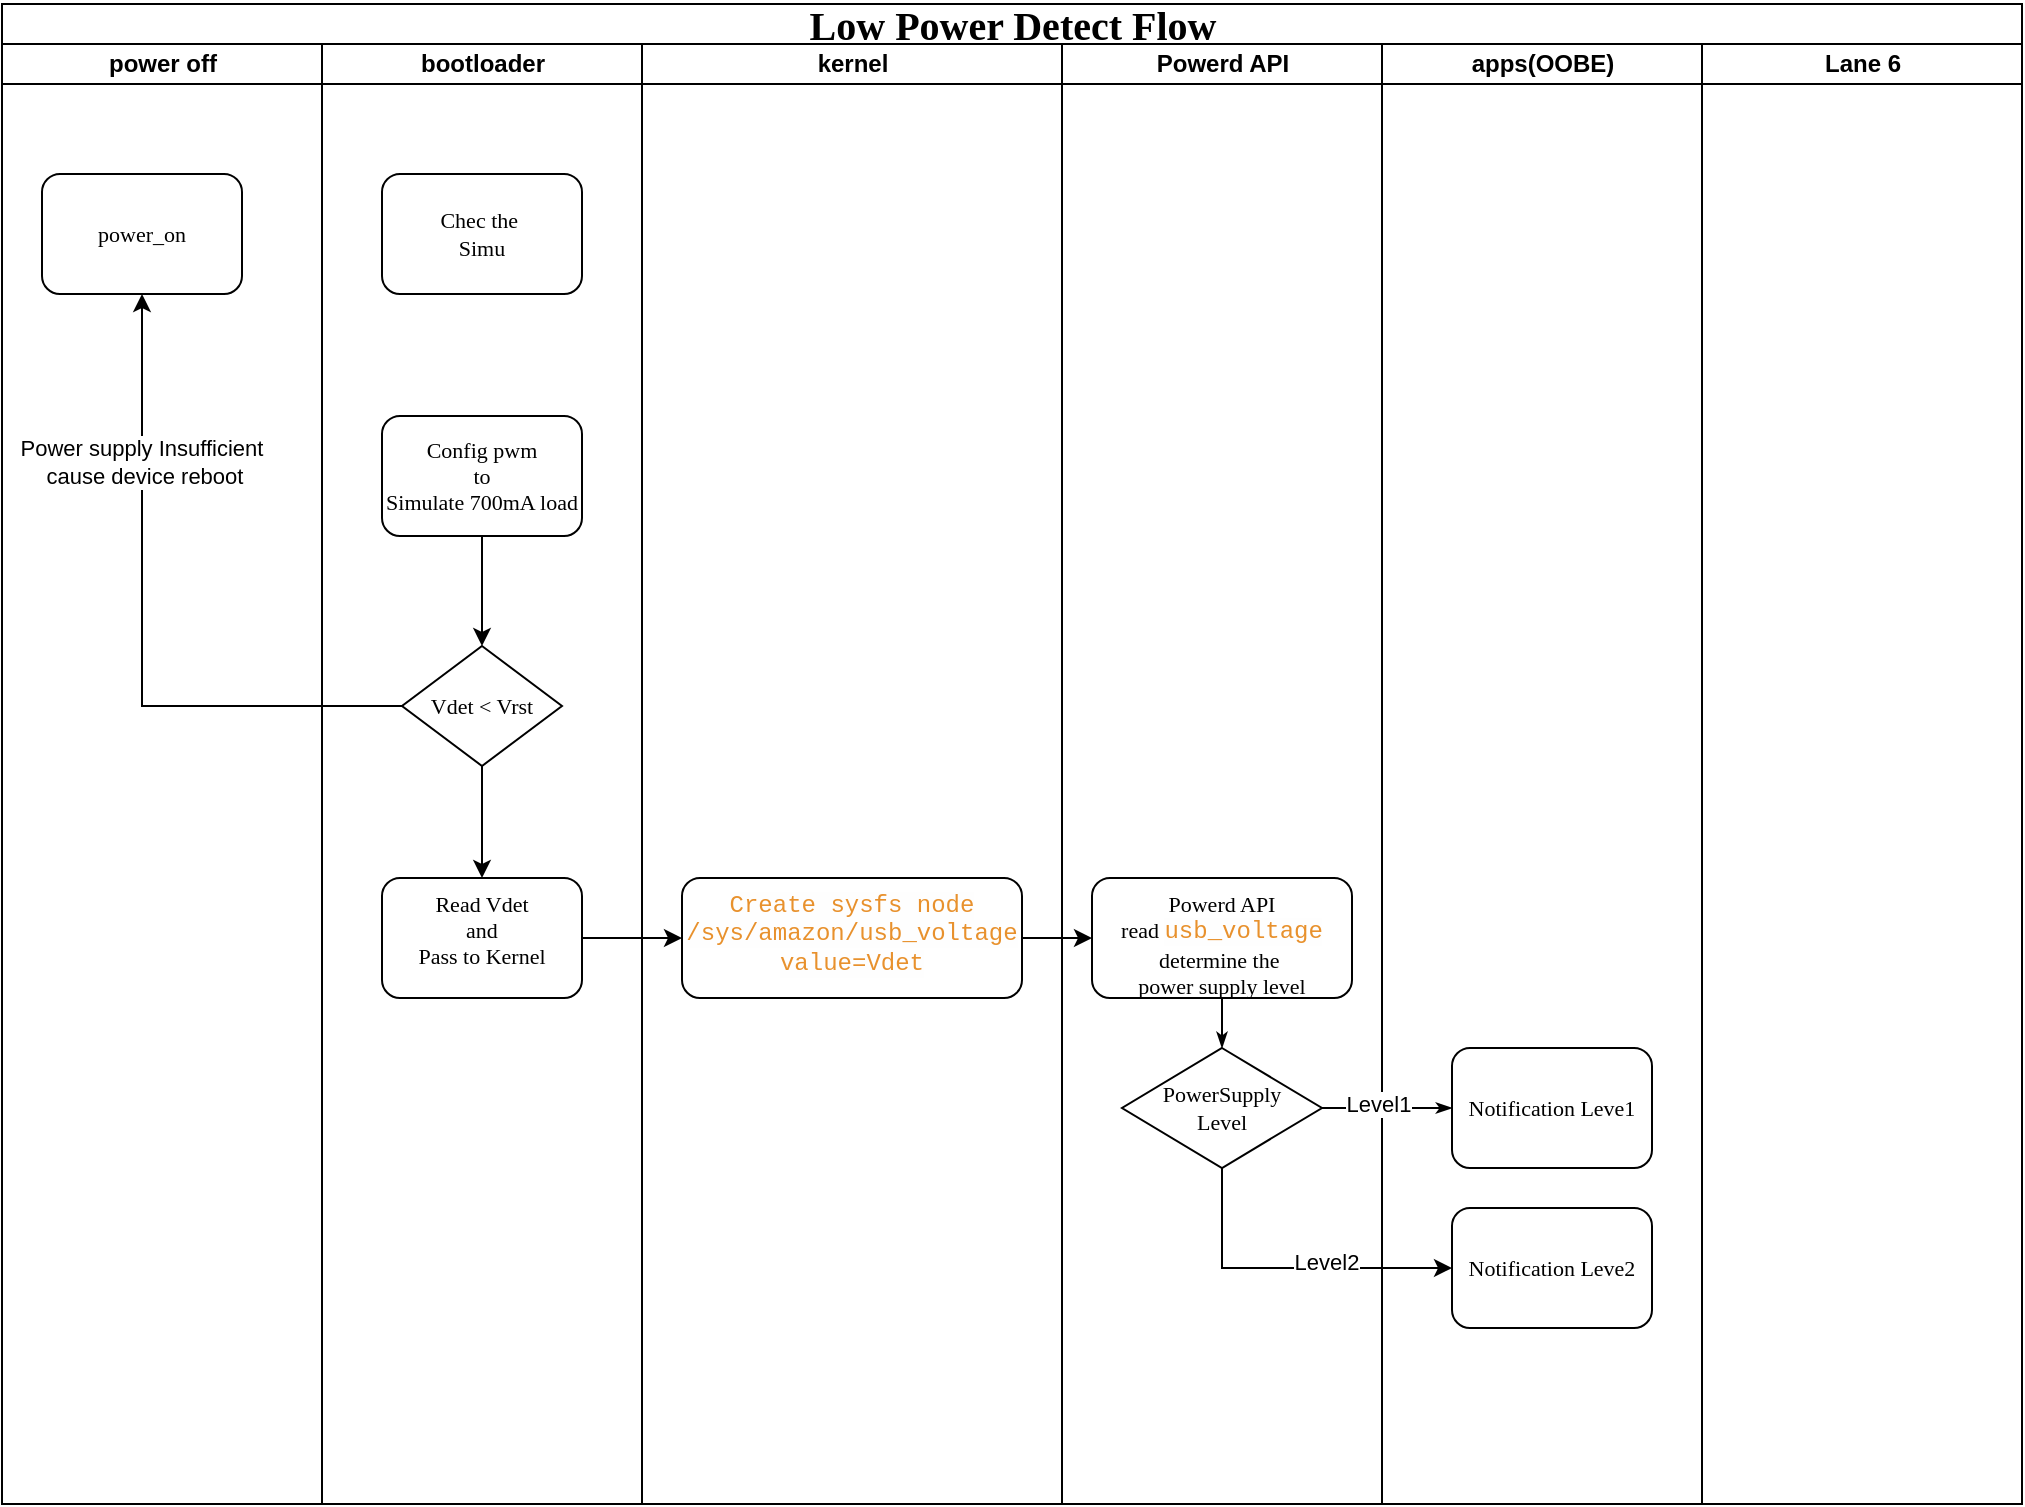 <mxfile version="24.9.1">
  <diagram name="Page-1" id="74e2e168-ea6b-b213-b513-2b3c1d86103e">
    <mxGraphModel dx="2074" dy="1121" grid="1" gridSize="10" guides="1" tooltips="1" connect="1" arrows="1" fold="1" page="1" pageScale="1" pageWidth="1100" pageHeight="850" background="none" math="0" shadow="0">
      <root>
        <mxCell id="0" />
        <mxCell id="1" parent="0" />
        <mxCell id="77e6c97f196da883-1" value="&lt;font style=&quot;font-size: 20px;&quot;&gt;Low Power Detect Flow&lt;/font&gt;" style="swimlane;html=1;childLayout=stackLayout;startSize=20;rounded=0;shadow=0;labelBackgroundColor=none;strokeWidth=1;fontFamily=Verdana;fontSize=8;align=center;" parent="1" vertex="1">
          <mxGeometry x="70" y="49" width="1010" height="750" as="geometry" />
        </mxCell>
        <mxCell id="77e6c97f196da883-2" value="power off" style="swimlane;html=1;startSize=20;" parent="77e6c97f196da883-1" vertex="1">
          <mxGeometry y="20" width="160" height="730" as="geometry" />
        </mxCell>
        <mxCell id="77e6c97f196da883-8" value="power_on" style="rounded=1;whiteSpace=wrap;html=1;shadow=0;labelBackgroundColor=none;strokeWidth=1;fontFamily=Verdana;fontSize=11;align=center;" parent="77e6c97f196da883-2" vertex="1">
          <mxGeometry x="20" y="65" width="100" height="60" as="geometry" />
        </mxCell>
        <mxCell id="77e6c97f196da883-3" value="bootloader" style="swimlane;html=1;startSize=20;" parent="77e6c97f196da883-1" vertex="1">
          <mxGeometry x="160" y="20" width="160" height="730" as="geometry" />
        </mxCell>
        <mxCell id="X5SGGmR4GnR41LdHTve2-12" value="" style="edgeStyle=orthogonalEdgeStyle;rounded=0;orthogonalLoop=1;jettySize=auto;html=1;" edge="1" parent="77e6c97f196da883-3" source="77e6c97f196da883-11" target="77e6c97f196da883-13">
          <mxGeometry relative="1" as="geometry" />
        </mxCell>
        <mxCell id="77e6c97f196da883-11" value="Config pwm&lt;br&gt;to &lt;br&gt;Simulate 700mA load" style="rounded=1;whiteSpace=wrap;html=1;shadow=0;labelBackgroundColor=none;strokeWidth=1;fontFamily=Verdana;fontSize=11;align=center;" parent="77e6c97f196da883-3" vertex="1">
          <mxGeometry x="30" y="186" width="100" height="60" as="geometry" />
        </mxCell>
        <mxCell id="X5SGGmR4GnR41LdHTve2-8" value="Read Vdet&lt;div&gt;and&lt;/div&gt;&lt;div&gt;Pass to Kernel&lt;/div&gt;" style="rounded=1;whiteSpace=wrap;html=1;shadow=0;labelBackgroundColor=none;strokeWidth=1;fontFamily=Verdana;fontSize=11;align=center;verticalAlign=top;" vertex="1" parent="77e6c97f196da883-3">
          <mxGeometry x="30" y="417" width="100" height="60" as="geometry" />
        </mxCell>
        <mxCell id="X5SGGmR4GnR41LdHTve2-13" value="" style="edgeStyle=orthogonalEdgeStyle;rounded=0;orthogonalLoop=1;jettySize=auto;html=1;" edge="1" parent="77e6c97f196da883-3" source="77e6c97f196da883-13" target="X5SGGmR4GnR41LdHTve2-8">
          <mxGeometry relative="1" as="geometry" />
        </mxCell>
        <mxCell id="77e6c97f196da883-13" value="&lt;span style=&quot;font-size: 11px;&quot;&gt;Vdet &amp;lt; Vrst&lt;/span&gt;" style="rhombus;whiteSpace=wrap;html=1;rounded=0;shadow=0;labelBackgroundColor=none;strokeWidth=1;fontFamily=Verdana;fontSize=8;align=center;" parent="77e6c97f196da883-3" vertex="1">
          <mxGeometry x="40" y="301" width="80" height="60" as="geometry" />
        </mxCell>
        <mxCell id="X5SGGmR4GnR41LdHTve2-22" value="Chec the&amp;nbsp;&lt;div&gt;Simu&lt;/div&gt;" style="rounded=1;whiteSpace=wrap;html=1;shadow=0;labelBackgroundColor=none;strokeWidth=1;fontFamily=Verdana;fontSize=11;align=center;" vertex="1" parent="77e6c97f196da883-3">
          <mxGeometry x="30" y="65" width="100" height="60" as="geometry" />
        </mxCell>
        <mxCell id="77e6c97f196da883-4" value="kernel" style="swimlane;html=1;startSize=20;" parent="77e6c97f196da883-1" vertex="1">
          <mxGeometry x="320" y="20" width="210" height="730" as="geometry" />
        </mxCell>
        <mxCell id="77e6c97f196da883-12" value="&lt;span style=&quot;color: rgb(232, 145, 45); font-family: Monaco, Menlo, Consolas, &amp;quot;Courier New&amp;quot;, monospace; font-size: 12px; font-variant-ligatures: none; text-align: left; white-space-collapse: preserve; background-color: rgba(232, 232, 232, 0.04);&quot;&gt;Create sysfs node&lt;br&gt;/sys/amazon/usb_voltage&lt;/span&gt;&lt;div&gt;&lt;span style=&quot;color: rgb(232, 145, 45); font-family: Monaco, Menlo, Consolas, &amp;quot;Courier New&amp;quot;, monospace; font-size: 12px; font-variant-ligatures: none; text-align: left; white-space-collapse: preserve; background-color: rgba(232, 232, 232, 0.04);&quot;&gt;value=Vdet&lt;/span&gt;&lt;/div&gt;" style="rounded=1;whiteSpace=wrap;html=1;shadow=0;labelBackgroundColor=none;strokeWidth=1;fontFamily=Verdana;fontSize=11;align=center;verticalAlign=top;" parent="77e6c97f196da883-4" vertex="1">
          <mxGeometry x="20" y="417" width="170" height="60" as="geometry" />
        </mxCell>
        <mxCell id="77e6c97f196da883-5" value="Powerd API" style="swimlane;html=1;startSize=20;" parent="77e6c97f196da883-1" vertex="1">
          <mxGeometry x="530" y="20" width="160" height="730" as="geometry" />
        </mxCell>
        <mxCell id="77e6c97f196da883-15" value="Powerd API&lt;div&gt;read&amp;nbsp;&lt;span style=&quot;background-color: rgba(232, 232, 232, 0.04); color: rgb(232, 145, 45); font-family: Monaco, Menlo, Consolas, &amp;quot;Courier New&amp;quot;, monospace; font-size: 12px; font-variant-ligatures: none; text-align: left; white-space-collapse: preserve;&quot;&gt;usb_voltage&lt;/span&gt;&lt;/div&gt;&lt;div&gt;determine the&amp;nbsp;&lt;/div&gt;&lt;div&gt;power supply level&lt;/div&gt;" style="rounded=1;whiteSpace=wrap;html=1;shadow=0;labelBackgroundColor=none;strokeWidth=1;fontFamily=Verdana;fontSize=11;align=center;verticalAlign=top;" parent="77e6c97f196da883-5" vertex="1">
          <mxGeometry x="15" y="417" width="130" height="60" as="geometry" />
        </mxCell>
        <mxCell id="77e6c97f196da883-16" value="PowerSupply&lt;br&gt;Level" style="rhombus;whiteSpace=wrap;html=1;rounded=0;shadow=0;labelBackgroundColor=none;strokeWidth=1;fontFamily=Verdana;fontSize=11;align=center;" parent="77e6c97f196da883-5" vertex="1">
          <mxGeometry x="30" y="502" width="100" height="60" as="geometry" />
        </mxCell>
        <mxCell id="77e6c97f196da883-34" style="edgeStyle=orthogonalEdgeStyle;rounded=1;html=1;labelBackgroundColor=none;startArrow=none;startFill=0;startSize=5;endArrow=classicThin;endFill=1;endSize=5;jettySize=auto;orthogonalLoop=1;strokeColor=#000000;strokeWidth=1;fontFamily=Verdana;fontSize=8;fontColor=#000000;" parent="77e6c97f196da883-5" source="77e6c97f196da883-15" target="77e6c97f196da883-16" edge="1">
          <mxGeometry relative="1" as="geometry" />
        </mxCell>
        <mxCell id="77e6c97f196da883-6" value="apps(OOBE)" style="swimlane;html=1;startSize=20;" parent="77e6c97f196da883-1" vertex="1">
          <mxGeometry x="690" y="20" width="160" height="730" as="geometry" />
        </mxCell>
        <mxCell id="77e6c97f196da883-18" value="Notification Leve2" style="rounded=1;whiteSpace=wrap;html=1;shadow=0;labelBackgroundColor=none;strokeWidth=1;fontFamily=Verdana;fontSize=11;align=center;" parent="77e6c97f196da883-6" vertex="1">
          <mxGeometry x="35" y="582" width="100" height="60" as="geometry" />
        </mxCell>
        <mxCell id="77e6c97f196da883-17" value="Notification Leve1" style="rounded=1;whiteSpace=wrap;html=1;shadow=0;labelBackgroundColor=none;strokeWidth=1;fontFamily=Verdana;fontSize=11;align=center;" parent="77e6c97f196da883-6" vertex="1">
          <mxGeometry x="35" y="502" width="100" height="60" as="geometry" />
        </mxCell>
        <mxCell id="77e6c97f196da883-7" value="Lane 6" style="swimlane;html=1;startSize=20;" parent="77e6c97f196da883-1" vertex="1">
          <mxGeometry x="850" y="20" width="160" height="730" as="geometry" />
        </mxCell>
        <mxCell id="X5SGGmR4GnR41LdHTve2-10" style="edgeStyle=orthogonalEdgeStyle;rounded=0;orthogonalLoop=1;jettySize=auto;html=1;entryX=0.5;entryY=1;entryDx=0;entryDy=0;exitX=0;exitY=0.5;exitDx=0;exitDy=0;" edge="1" parent="77e6c97f196da883-1" source="77e6c97f196da883-13" target="77e6c97f196da883-8">
          <mxGeometry relative="1" as="geometry">
            <mxPoint x="200" y="255" as="sourcePoint" />
            <Array as="points">
              <mxPoint x="70" y="351" />
            </Array>
          </mxGeometry>
        </mxCell>
        <mxCell id="X5SGGmR4GnR41LdHTve2-11" value="Power supply Insufficient&amp;nbsp;&lt;br&gt;cause device reboot" style="edgeLabel;html=1;align=center;verticalAlign=middle;resizable=0;points=[];" vertex="1" connectable="0" parent="X5SGGmR4GnR41LdHTve2-10">
          <mxGeometry x="0.5" y="-1" relative="1" as="geometry">
            <mxPoint as="offset" />
          </mxGeometry>
        </mxCell>
        <mxCell id="X5SGGmR4GnR41LdHTve2-14" value="" style="edgeStyle=orthogonalEdgeStyle;rounded=0;orthogonalLoop=1;jettySize=auto;html=1;" edge="1" parent="77e6c97f196da883-1" source="X5SGGmR4GnR41LdHTve2-8" target="77e6c97f196da883-12">
          <mxGeometry relative="1" as="geometry" />
        </mxCell>
        <mxCell id="X5SGGmR4GnR41LdHTve2-15" value="" style="edgeStyle=orthogonalEdgeStyle;rounded=0;orthogonalLoop=1;jettySize=auto;html=1;" edge="1" parent="77e6c97f196da883-1" source="77e6c97f196da883-12" target="77e6c97f196da883-15">
          <mxGeometry relative="1" as="geometry" />
        </mxCell>
        <mxCell id="77e6c97f196da883-35" style="edgeStyle=orthogonalEdgeStyle;rounded=1;html=1;labelBackgroundColor=none;startArrow=none;startFill=0;startSize=5;endArrow=classicThin;endFill=1;endSize=5;jettySize=auto;orthogonalLoop=1;strokeWidth=1;fontFamily=Verdana;fontSize=8" parent="77e6c97f196da883-1" source="77e6c97f196da883-16" target="77e6c97f196da883-17" edge="1">
          <mxGeometry relative="1" as="geometry" />
        </mxCell>
        <mxCell id="X5SGGmR4GnR41LdHTve2-21" value="Level1" style="edgeLabel;html=1;align=center;verticalAlign=middle;resizable=0;points=[];" vertex="1" connectable="0" parent="77e6c97f196da883-35">
          <mxGeometry x="-0.133" y="2" relative="1" as="geometry">
            <mxPoint as="offset" />
          </mxGeometry>
        </mxCell>
        <mxCell id="X5SGGmR4GnR41LdHTve2-18" style="edgeStyle=orthogonalEdgeStyle;rounded=0;orthogonalLoop=1;jettySize=auto;html=1;entryX=0;entryY=0.5;entryDx=0;entryDy=0;exitX=0.5;exitY=1;exitDx=0;exitDy=0;" edge="1" parent="77e6c97f196da883-1" source="77e6c97f196da883-16" target="77e6c97f196da883-18">
          <mxGeometry relative="1" as="geometry" />
        </mxCell>
        <mxCell id="X5SGGmR4GnR41LdHTve2-20" value="Level2" style="edgeLabel;html=1;align=center;verticalAlign=middle;resizable=0;points=[];" vertex="1" connectable="0" parent="X5SGGmR4GnR41LdHTve2-18">
          <mxGeometry x="0.239" y="3" relative="1" as="geometry">
            <mxPoint as="offset" />
          </mxGeometry>
        </mxCell>
      </root>
    </mxGraphModel>
  </diagram>
</mxfile>
